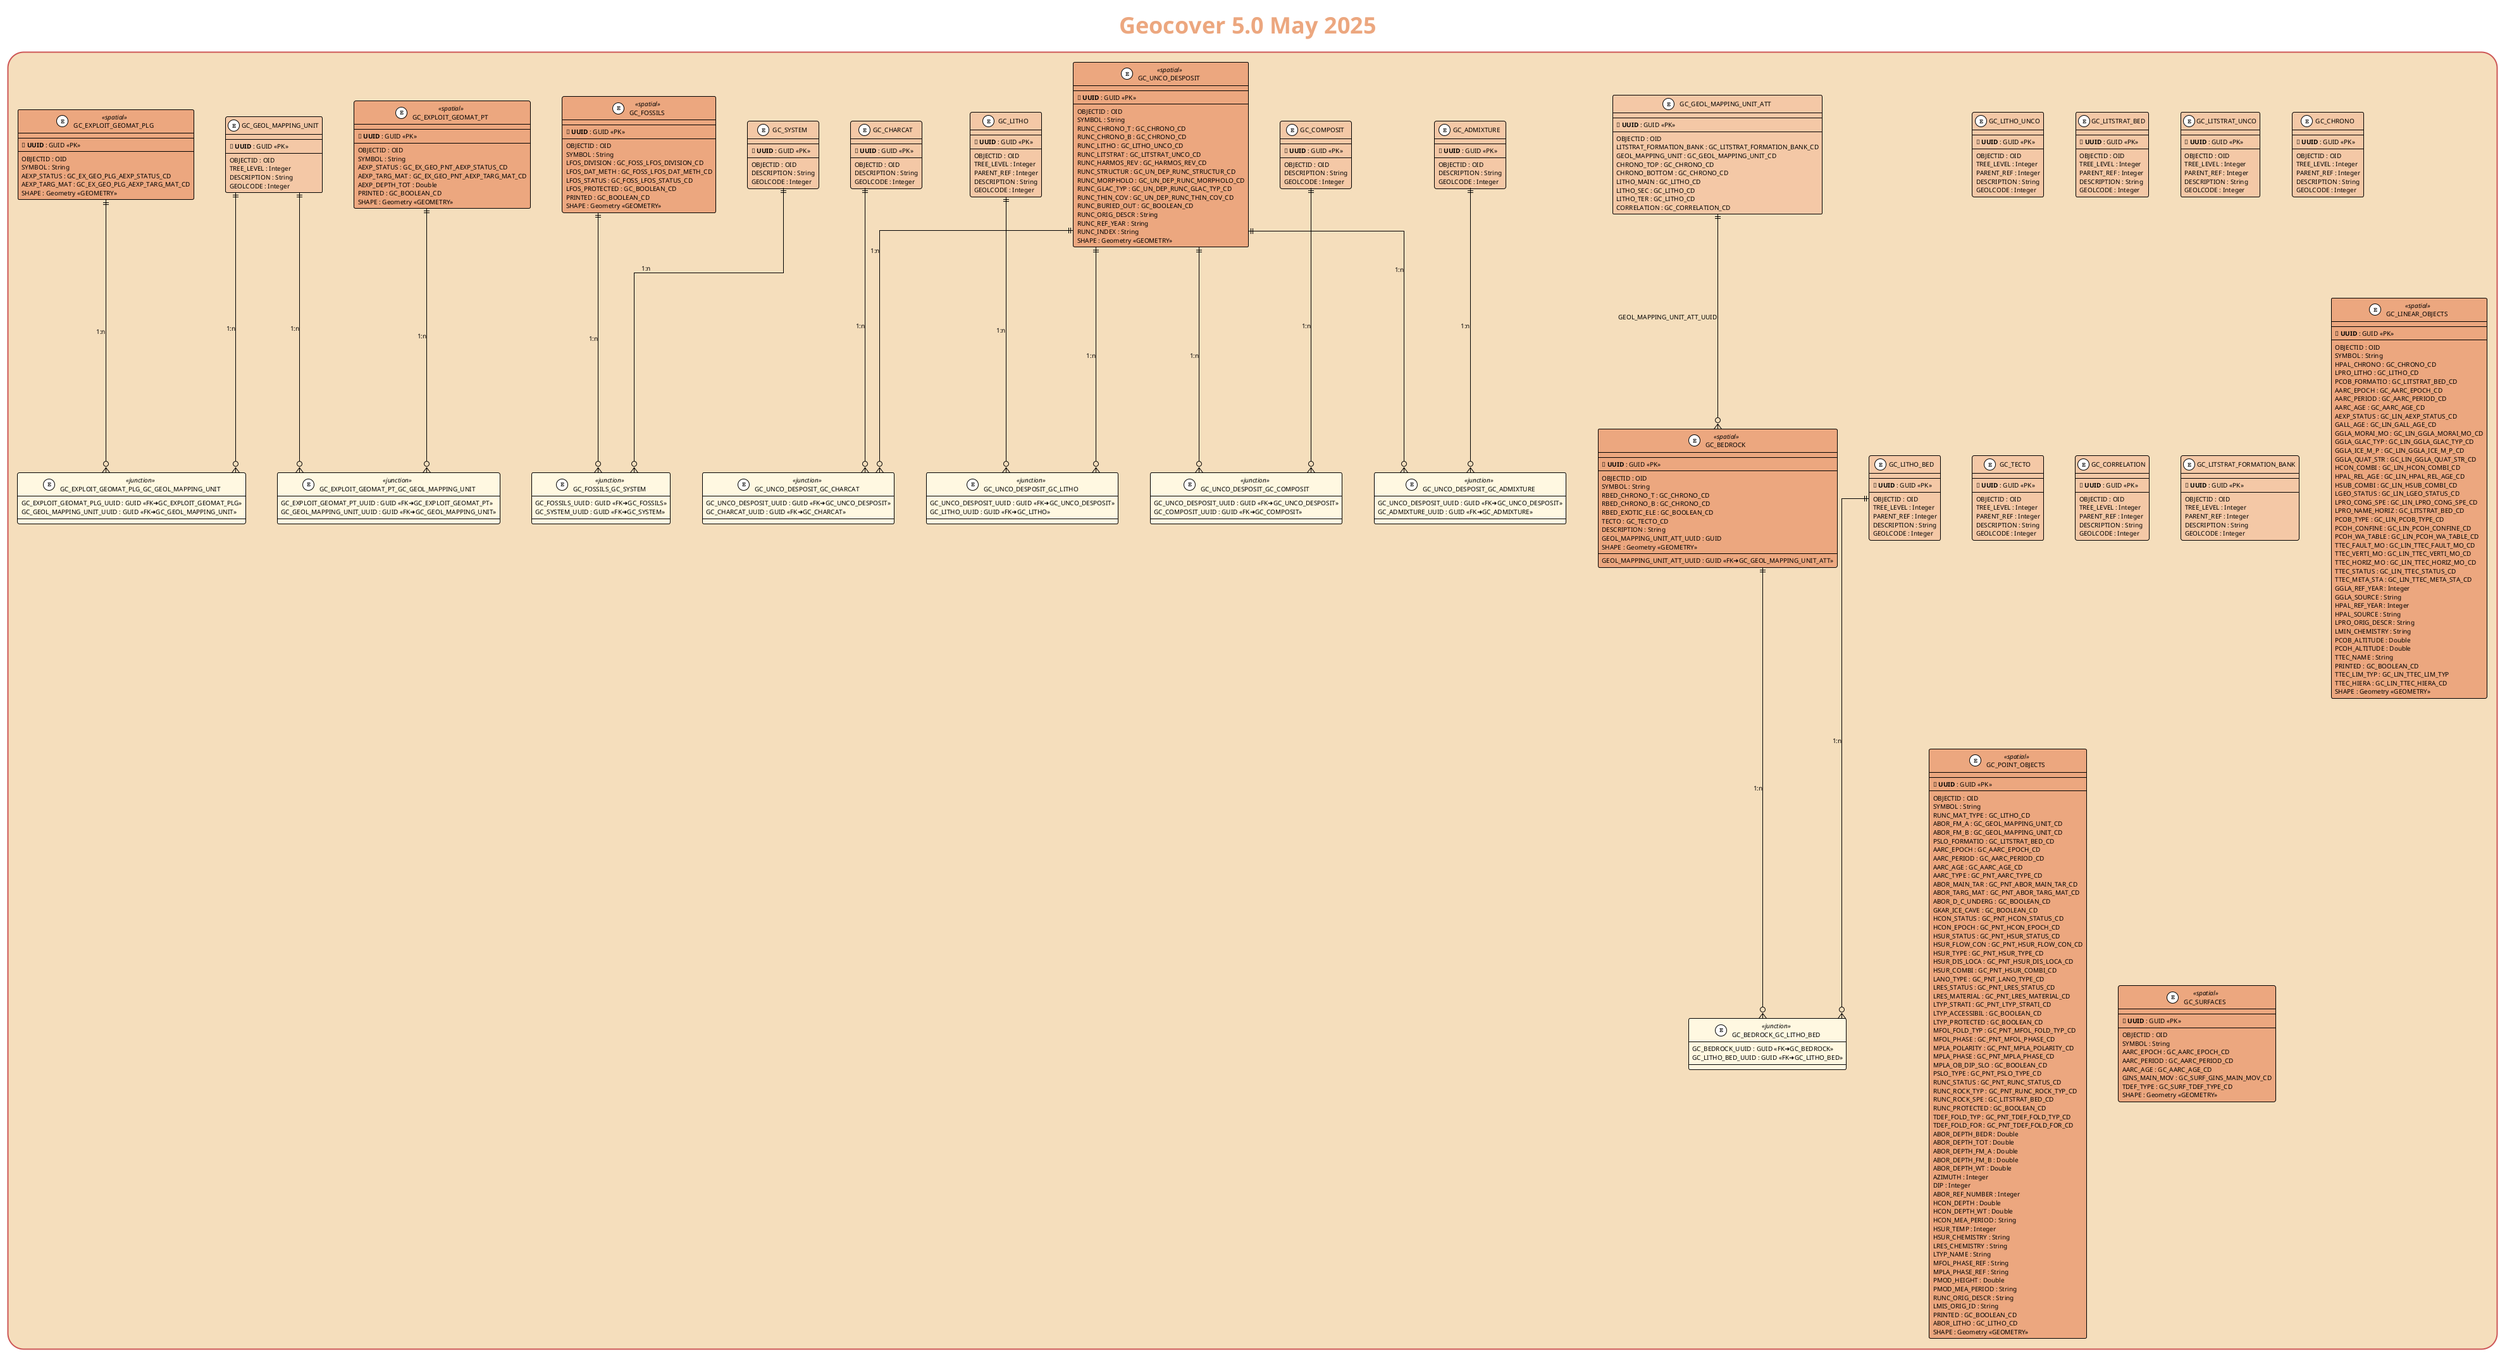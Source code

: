 @startuml
!theme plain

skinparam linetype ortho
skinparam backgroundcolor white
skinparam defaultFontSize 12
' Layout and spacing optimizations
skinparam linetype ortho
skinparam defaultFontSize 10
skinparam minClassWidth 100
skinparam nodesep 50
skinparam ranksep 80

' Prevent line crossings and improve layout
!define DIRECTION top to bottom direction
skinparam packageStyle rectangle
skinparam shadowing false

skinparam rectangle {
  roundCorner 50
  BackGroundColor #F5DEBC
  LineThickness 10
  LineColor #E1F5FE
}

skinparam TitlefontColor  #ECA77F
skinparam TitleFontSize 36

scale 1

rectangle   #F5DEBC;line:CD5656;line.bold; {

title Geocover 5.0 May 2025

entity "GC_LITHO_UNCO " as GC_LITHO_UNCO #F4C8A6 {
  --
  🔑 **UUID** : GUID <<PK>>
  --
  OBJECTID : OID
  TREE_LEVEL : Integer
  PARENT_REF : Integer
  DESCRIPTION : String
  GEOLCODE : Integer
}

entity "GC_LITHO_BED " as GC_LITHO_BED #F4C8A6 {
  --
  🔑 **UUID** : GUID <<PK>>
  --
  OBJECTID : OID
  TREE_LEVEL : Integer
  PARENT_REF : Integer
  DESCRIPTION : String
  GEOLCODE : Integer
}

entity "GC_LITSTRAT_BED " as GC_LITSTRAT_BED #F4C8A6 {
  --
  🔑 **UUID** : GUID <<PK>>
  --
  OBJECTID : OID
  TREE_LEVEL : Integer
  PARENT_REF : Integer
  DESCRIPTION : String
  GEOLCODE : Integer
}

entity "GC_LITSTRAT_UNCO " as GC_LITSTRAT_UNCO #F4C8A6 {
  --
  🔑 **UUID** : GUID <<PK>>
  --
  OBJECTID : OID
  TREE_LEVEL : Integer
  PARENT_REF : Integer
  DESCRIPTION : String
  GEOLCODE : Integer
}

entity "GC_GEOL_MAPPING_UNIT_ATT " as GC_GEOL_MAPPING_UNIT_ATT #F4C8A6 {
  --
  🔑 **UUID** : GUID <<PK>>
  --
  OBJECTID : OID
  LITSTRAT_FORMATION_BANK : GC_LITSTRAT_FORMATION_BANK_CD
  GEOL_MAPPING_UNIT : GC_GEOL_MAPPING_UNIT_CD
  CHRONO_TOP : GC_CHRONO_CD
  CHRONO_BOTTOM : GC_CHRONO_CD
  LITHO_MAIN : GC_LITHO_CD
  LITHO_SEC : GC_LITHO_CD
  LITHO_TER : GC_LITHO_CD
  CORRELATION : GC_CORRELATION_CD
}


entity "GC_UNCO_DESPOSIT " as GC_UNCO_DESPOSIT <<spatial>> #ECA77F {
  --
  🔑 **UUID** : GUID <<PK>>
  --
  OBJECTID : OID
  SYMBOL : String
  RUNC_CHRONO_T : GC_CHRONO_CD
  RUNC_CHRONO_B : GC_CHRONO_CD
  RUNC_LITHO : GC_LITHO_UNCO_CD
  RUNC_LITSTRAT : GC_LITSTRAT_UNCO_CD
  RUNC_HARMOS_REV : GC_HARMOS_REV_CD
  RUNC_STRUCTUR : GC_UN_DEP_RUNC_STRUCTUR_CD
  RUNC_MORPHOLO : GC_UN_DEP_RUNC_MORPHOLO_CD
  RUNC_GLAC_TYP : GC_UN_DEP_RUNC_GLAC_TYP_CD
  RUNC_THIN_COV : GC_UN_DEP_RUNC_THIN_COV_CD
  RUNC_BURIED_OUT : GC_BOOLEAN_CD
  RUNC_ORIG_DESCR : String
  RUNC_REF_YEAR : String
  RUNC_INDEX : String
  SHAPE : Geometry <<GEOMETRY>>
}

entity "GC_SYSTEM " as GC_SYSTEM #F4C8A6 {
  --
  🔑 **UUID** : GUID <<PK>>
  --
  OBJECTID : OID
  DESCRIPTION : String
  GEOLCODE : Integer
}
entity "GC_ADMIXTURE " as GC_ADMIXTURE #F4C8A6 {
  --
  🔑 **UUID** : GUID <<PK>>
  --
  OBJECTID : OID
  DESCRIPTION : String
  GEOLCODE : Integer
}

entity "GC_COMPOSIT " as GC_COMPOSIT #F4C8A6 {
  --
  🔑 **UUID** : GUID <<PK>>
  --
  OBJECTID : OID
  DESCRIPTION : String
  GEOLCODE : Integer
}





entity "GC_CHRONO " as GC_CHRONO #F4C8A6 {
  --
  🔑 **UUID** : GUID <<PK>>
  --
  OBJECTID : OID
  TREE_LEVEL : Integer
  PARENT_REF : Integer
  DESCRIPTION : String
  GEOLCODE : Integer
}

entity "GC_LITHO " as GC_LITHO #F4C8A6 {
  --
  🔑 **UUID** : GUID <<PK>>
  --
  OBJECTID : OID
  TREE_LEVEL : Integer
  PARENT_REF : Integer
  DESCRIPTION : String
  GEOLCODE : Integer
}

entity "GC_CHARCAT " as GC_CHARCAT #F4C8A6 {
  --
  🔑 **UUID** : GUID <<PK>>
  --
  OBJECTID : OID
  DESCRIPTION : String
  GEOLCODE : Integer
}

entity "GC_GEOL_MAPPING_UNIT " as GC_GEOL_MAPPING_UNIT #F4C8A6 {
  --
  🔑 **UUID** : GUID <<PK>>
  --
  OBJECTID : OID
  TREE_LEVEL : Integer
  DESCRIPTION : String
  GEOLCODE : Integer
}

entity "GC_TECTO " as GC_TECTO #F4C8A6 {
  --
  🔑 **UUID** : GUID <<PK>>
  --
  OBJECTID : OID
  TREE_LEVEL : Integer
  PARENT_REF : Integer
  DESCRIPTION : String
  GEOLCODE : Integer
}

entity "GC_CORRELATION " as GC_CORRELATION #F4C8A6 {
  --
  🔑 **UUID** : GUID <<PK>>
  --
  OBJECTID : OID
  TREE_LEVEL : Integer
  PARENT_REF : Integer
  DESCRIPTION : String
  GEOLCODE : Integer
}

entity "GC_LITSTRAT_FORMATION_BANK " as GC_LITSTRAT_FORMATION_BANK #F4C8A6 {
  --
  🔑 **UUID** : GUID <<PK>>
  --
  OBJECTID : OID
  TREE_LEVEL : Integer
  PARENT_REF : Integer
  DESCRIPTION : String
  GEOLCODE : Integer
}

entity "GC_BEDROCK " as GC_BEDROCK <<spatial>> #ECA77F {
  --
  🔑 **UUID** : GUID <<PK>>
  --
  OBJECTID : OID
  SYMBOL : String
  RBED_CHRONO_T : GC_CHRONO_CD
  RBED_CHRONO_B : GC_CHRONO_CD
  RBED_EXOTIC_ELE : GC_BOOLEAN_CD
  TECTO : GC_TECTO_CD
  DESCRIPTION : String
  GEOL_MAPPING_UNIT_ATT_UUID : GUID
  SHAPE : Geometry <<GEOMETRY>>
  --
  GEOL_MAPPING_UNIT_ATT_UUID : GUID <<FK➜GC_GEOL_MAPPING_UNIT_ATT>>
}

entity "GC_LINEAR_OBJECTS " as GC_LINEAR_OBJECTS <<spatial>> #ECA77F {
  --
  🔑 **UUID** : GUID <<PK>>
  --
  OBJECTID : OID
  SYMBOL : String
  HPAL_CHRONO : GC_CHRONO_CD
  LPRO_LITHO : GC_LITHO_CD
  PCOB_FORMATIO : GC_LITSTRAT_BED_CD
  AARC_EPOCH : GC_AARC_EPOCH_CD
  AARC_PERIOD : GC_AARC_PERIOD_CD
  AARC_AGE : GC_AARC_AGE_CD
  AEXP_STATUS : GC_LIN_AEXP_STATUS_CD
  GALL_AGE : GC_LIN_GALL_AGE_CD
  GGLA_MORAI_MO : GC_LIN_GGLA_MORAI_MO_CD
  GGLA_GLAC_TYP : GC_LIN_GGLA_GLAC_TYP_CD
  GGLA_ICE_M_P : GC_LIN_GGLA_ICE_M_P_CD
  GGLA_QUAT_STR : GC_LIN_GGLA_QUAT_STR_CD
  HCON_COMBI : GC_LIN_HCON_COMBI_CD
  HPAL_REL_AGE : GC_LIN_HPAL_REL_AGE_CD
  HSUB_COMBI : GC_LIN_HSUB_COMBI_CD
  LGEO_STATUS : GC_LIN_LGEO_STATUS_CD
  LPRO_CONG_SPE : GC_LIN_LPRO_CONG_SPE_CD
  LPRO_NAME_HORIZ : GC_LITSTRAT_BED_CD
  PCOB_TYPE : GC_LIN_PCOB_TYPE_CD
  PCOH_CONFINE : GC_LIN_PCOH_CONFINE_CD
  PCOH_WA_TABLE : GC_LIN_PCOH_WA_TABLE_CD
  TTEC_FAULT_MO : GC_LIN_TTEC_FAULT_MO_CD
  TTEC_VERTI_MO : GC_LIN_TTEC_VERTI_MO_CD
  TTEC_HORIZ_MO : GC_LIN_TTEC_HORIZ_MO_CD
  TTEC_STATUS : GC_LIN_TTEC_STATUS_CD
  TTEC_META_STA : GC_LIN_TTEC_META_STA_CD
  GGLA_REF_YEAR : Integer
  GGLA_SOURCE : String
  HPAL_REF_YEAR : Integer
  HPAL_SOURCE : String
  LPRO_ORIG_DESCR : String
  LMIN_CHEMISTRY : String
  PCOB_ALTITUDE : Double
  PCOH_ALTITUDE : Double
  TTEC_NAME : String
  PRINTED : GC_BOOLEAN_CD
  TTEC_LIM_TYP : GC_LIN_TTEC_LIM_TYP
  TTEC_HIERA : GC_LIN_TTEC_HIERA_CD
  SHAPE : Geometry <<GEOMETRY>>
}

entity "GC_EXPLOIT_GEOMAT_PT " as GC_EXPLOIT_GEOMAT_PT <<spatial>> #ECA77F {
  --
  🔑 **UUID** : GUID <<PK>>
  --
  OBJECTID : OID
  SYMBOL : String
  AEXP_STATUS : GC_EX_GEO_PNT_AEXP_STATUS_CD
  AEXP_TARG_MAT : GC_EX_GEO_PNT_AEXP_TARG_MAT_CD
  AEXP_DEPTH_TOT : Double
  PRINTED : GC_BOOLEAN_CD
  SHAPE : Geometry <<GEOMETRY>>
}

entity "GC_EXPLOIT_GEOMAT_PLG " as GC_EXPLOIT_GEOMAT_PLG <<spatial>> #ECA77F {
  --
  🔑 **UUID** : GUID <<PK>>
  --
  OBJECTID : OID
  SYMBOL : String
  AEXP_STATUS : GC_EX_GEO_PLG_AEXP_STATUS_CD
  AEXP_TARG_MAT : GC_EX_GEO_PLG_AEXP_TARG_MAT_CD
  SHAPE : Geometry <<GEOMETRY>>
}

entity "GC_POINT_OBJECTS " as GC_POINT_OBJECTS <<spatial>> #ECA77F {
  --
  🔑 **UUID** : GUID <<PK>>
  --
  OBJECTID : OID
  SYMBOL : String
  RUNC_MAT_TYPE : GC_LITHO_CD
  ABOR_FM_A : GC_GEOL_MAPPING_UNIT_CD
  ABOR_FM_B : GC_GEOL_MAPPING_UNIT_CD
  PSLO_FORMATIO : GC_LITSTRAT_BED_CD
  AARC_EPOCH : GC_AARC_EPOCH_CD
  AARC_PERIOD : GC_AARC_PERIOD_CD
  AARC_AGE : GC_AARC_AGE_CD
  AARC_TYPE : GC_PNT_AARC_TYPE_CD
  ABOR_MAIN_TAR : GC_PNT_ABOR_MAIN_TAR_CD
  ABOR_TARG_MAT : GC_PNT_ABOR_TARG_MAT_CD
  ABOR_D_C_UNDERG : GC_BOOLEAN_CD
  GKAR_ICE_CAVE : GC_BOOLEAN_CD
  HCON_STATUS : GC_PNT_HCON_STATUS_CD
  HCON_EPOCH : GC_PNT_HCON_EPOCH_CD
  HSUR_STATUS : GC_PNT_HSUR_STATUS_CD
  HSUR_FLOW_CON : GC_PNT_HSUR_FLOW_CON_CD
  HSUR_TYPE : GC_PNT_HSUR_TYPE_CD
  HSUR_DIS_LOCA : GC_PNT_HSUR_DIS_LOCA_CD
  HSUR_COMBI : GC_PNT_HSUR_COMBI_CD
  LANO_TYPE : GC_PNT_LANO_TYPE_CD
  LRES_STATUS : GC_PNT_LRES_STATUS_CD
  LRES_MATERIAL : GC_PNT_LRES_MATERIAL_CD
  LTYP_STRATI : GC_PNT_LTYP_STRATI_CD
  LTYP_ACCESSIBIL : GC_BOOLEAN_CD
  LTYP_PROTECTED : GC_BOOLEAN_CD
  MFOL_FOLD_TYP : GC_PNT_MFOL_FOLD_TYP_CD
  MFOL_PHASE : GC_PNT_MFOL_PHASE_CD
  MPLA_POLARITY : GC_PNT_MPLA_POLARITY_CD
  MPLA_PHASE : GC_PNT_MPLA_PHASE_CD
  MPLA_OB_DIP_SLO : GC_BOOLEAN_CD
  PSLO_TYPE : GC_PNT_PSLO_TYPE_CD
  RUNC_STATUS : GC_PNT_RUNC_STATUS_CD
  RUNC_ROCK_TYP : GC_PNT_RUNC_ROCK_TYP_CD
  RUNC_ROCK_SPE : GC_LITSTRAT_BED_CD
  RUNC_PROTECTED : GC_BOOLEAN_CD
  TDEF_FOLD_TYP : GC_PNT_TDEF_FOLD_TYP_CD
  TDEF_FOLD_FOR : GC_PNT_TDEF_FOLD_FOR_CD
  ABOR_DEPTH_BEDR : Double
  ABOR_DEPTH_TOT : Double
  ABOR_DEPTH_FM_A : Double
  ABOR_DEPTH_FM_B : Double
  ABOR_DEPTH_WT : Double
  AZIMUTH : Integer
  DIP : Integer
  ABOR_REF_NUMBER : Integer
  HCON_DEPTH : Double
  HCON_DEPTH_WT : Double
  HCON_MEA_PERIOD : String
  HSUR_TEMP : Integer
  HSUR_CHEMISTRY : String
  LRES_CHEMISTRY : String
  LTYP_NAME : String
  MFOL_PHASE_REF : String
  MPLA_PHASE_REF : String
  PMOD_HEIGHT : Double
  PMOD_MEA_PERIOD : String
  RUNC_ORIG_DESCR : String
  LMIS_ORIG_ID : String
  PRINTED : GC_BOOLEAN_CD
  ABOR_LITHO : GC_LITHO_CD
  SHAPE : Geometry <<GEOMETRY>>
}


entity "GC_SURFACES " as GC_SURFACES <<spatial>> #ECA77F {
  --
  🔑 **UUID** : GUID <<PK>>
  --
  OBJECTID : OID
  SYMBOL : String
  AARC_EPOCH : GC_AARC_EPOCH_CD
  AARC_PERIOD : GC_AARC_PERIOD_CD
  AARC_AGE : GC_AARC_AGE_CD
  GINS_MAIN_MOV : GC_SURF_GINS_MAIN_MOV_CD
  TDEF_TYPE : GC_SURF_TDEF_TYPE_CD
  SHAPE : Geometry <<GEOMETRY>>
}

entity "GC_FOSSILS " as GC_FOSSILS <<spatial>> #ECA77F {
  --
  🔑 **UUID** : GUID <<PK>>
  --
  OBJECTID : OID
  SYMBOL : String
  LFOS_DIVISION : GC_FOSS_LFOS_DIVISION_CD
  LFOS_DAT_METH : GC_FOSS_LFOS_DAT_METH_CD
  LFOS_STATUS : GC_FOSS_LFOS_STATUS_CD
  LFOS_PROTECTED : GC_BOOLEAN_CD
  PRINTED : GC_BOOLEAN_CD
  SHAPE : Geometry <<GEOMETRY>>
}

entity "GC_EXPLOIT_GEOMAT_PLG_GC_GEOL_MAPPING_UNIT" as GC_EXPLOIT_GEOMAT_PLG_GC_GEOL_MAPPING_UNIT <<junction>> #FFF8E1 {
  GC_EXPLOIT_GEOMAT_PLG_UUID : GUID <<FK➜GC_EXPLOIT_GEOMAT_PLG>>
  GC_GEOL_MAPPING_UNIT_UUID : GUID <<FK➜GC_GEOL_MAPPING_UNIT>>
}

entity "GC_EXPLOIT_GEOMAT_PT_GC_GEOL_MAPPING_UNIT" as GC_EXPLOIT_GEOMAT_PT_GC_GEOL_MAPPING_UNIT <<junction>> #FFF8E1 {
  GC_EXPLOIT_GEOMAT_PT_UUID : GUID <<FK➜GC_EXPLOIT_GEOMAT_PT>>
  GC_GEOL_MAPPING_UNIT_UUID : GUID <<FK➜GC_GEOL_MAPPING_UNIT>>
}

entity "GC_BEDROCK_GC_LITHO_BED" as GC_BEDROCK_GC_LITHO_BED <<junction>> #FFF8E1 {
  GC_BEDROCK_UUID : GUID <<FK➜GC_BEDROCK>>
  GC_LITHO_BED_UUID : GUID <<FK➜GC_LITHO_BED>>
}

entity "GC_FOSSILS_GC_SYSTEM" as GC_FOSSILS_GC_SYSTEM <<junction>> #FFF8E1 {
  GC_FOSSILS_UUID : GUID <<FK➜GC_FOSSILS>>
  GC_SYSTEM_UUID : GUID <<FK➜GC_SYSTEM>>
}

entity "GC_UNCO_DESPOSIT_GC_COMPOSIT" as GC_UNCO_DESPOSIT_GC_COMPOSIT <<junction>> #FFF8E1 {
  GC_UNCO_DESPOSIT_UUID : GUID <<FK➜GC_UNCO_DESPOSIT>>
  GC_COMPOSIT_UUID : GUID <<FK➜GC_COMPOSIT>>
}

entity "GC_UNCO_DESPOSIT_GC_ADMIXTURE" as GC_UNCO_DESPOSIT_GC_ADMIXTURE <<junction>> #FFF8E1 {
  GC_UNCO_DESPOSIT_UUID : GUID <<FK➜GC_UNCO_DESPOSIT>>
  GC_ADMIXTURE_UUID : GUID <<FK➜GC_ADMIXTURE>>
}

entity "GC_UNCO_DESPOSIT_GC_CHARCAT" as GC_UNCO_DESPOSIT_GC_CHARCAT <<junction>> #FFF8E1 {
  GC_UNCO_DESPOSIT_UUID : GUID <<FK➜GC_UNCO_DESPOSIT>>
  GC_CHARCAT_UUID : GUID <<FK➜GC_CHARCAT>>
}

entity "GC_UNCO_DESPOSIT_GC_LITHO" as GC_UNCO_DESPOSIT_GC_LITHO <<junction>> #FFF8E1 {
  GC_UNCO_DESPOSIT_UUID : GUID <<FK➜GC_UNCO_DESPOSIT>>
  GC_LITHO_UUID : GUID <<FK➜GC_LITHO>>
}

' Relationships
GC_GEOL_MAPPING_UNIT_ATT ||--o{ GC_BEDROCK : "GEOL_MAPPING_UNIT_ATT_UUID"
GC_EXPLOIT_GEOMAT_PLG ||--o{ GC_EXPLOIT_GEOMAT_PLG_GC_GEOL_MAPPING_UNIT : "1:n"
GC_GEOL_MAPPING_UNIT ||--o{ GC_EXPLOIT_GEOMAT_PLG_GC_GEOL_MAPPING_UNIT : "1:n"
GC_EXPLOIT_GEOMAT_PT ||--o{ GC_EXPLOIT_GEOMAT_PT_GC_GEOL_MAPPING_UNIT : "1:n"
GC_GEOL_MAPPING_UNIT ||--o{ GC_EXPLOIT_GEOMAT_PT_GC_GEOL_MAPPING_UNIT : "1:n"
GC_BEDROCK ||--o{ GC_BEDROCK_GC_LITHO_BED : "1:n"
GC_LITHO_BED ||--o{ GC_BEDROCK_GC_LITHO_BED : "1:n"
GC_FOSSILS ||--o{ GC_FOSSILS_GC_SYSTEM : "1:n"
GC_SYSTEM ||--o{ GC_FOSSILS_GC_SYSTEM : "1:n"
GC_UNCO_DESPOSIT ||--o{ GC_UNCO_DESPOSIT_GC_COMPOSIT : "1:n"
GC_COMPOSIT ||--o{ GC_UNCO_DESPOSIT_GC_COMPOSIT : "1:n"
GC_UNCO_DESPOSIT ||--o{ GC_UNCO_DESPOSIT_GC_ADMIXTURE : "1:n"
GC_ADMIXTURE ||--o{ GC_UNCO_DESPOSIT_GC_ADMIXTURE : "1:n"
GC_UNCO_DESPOSIT ||--o{ GC_UNCO_DESPOSIT_GC_CHARCAT : "1:n"
GC_CHARCAT ||--o{ GC_UNCO_DESPOSIT_GC_CHARCAT : "1:n"
GC_UNCO_DESPOSIT ||--o{ GC_UNCO_DESPOSIT_GC_LITHO : "1:n"
GC_LITHO ||--o{ GC_UNCO_DESPOSIT_GC_LITHO : "1:n"
}
@enduml